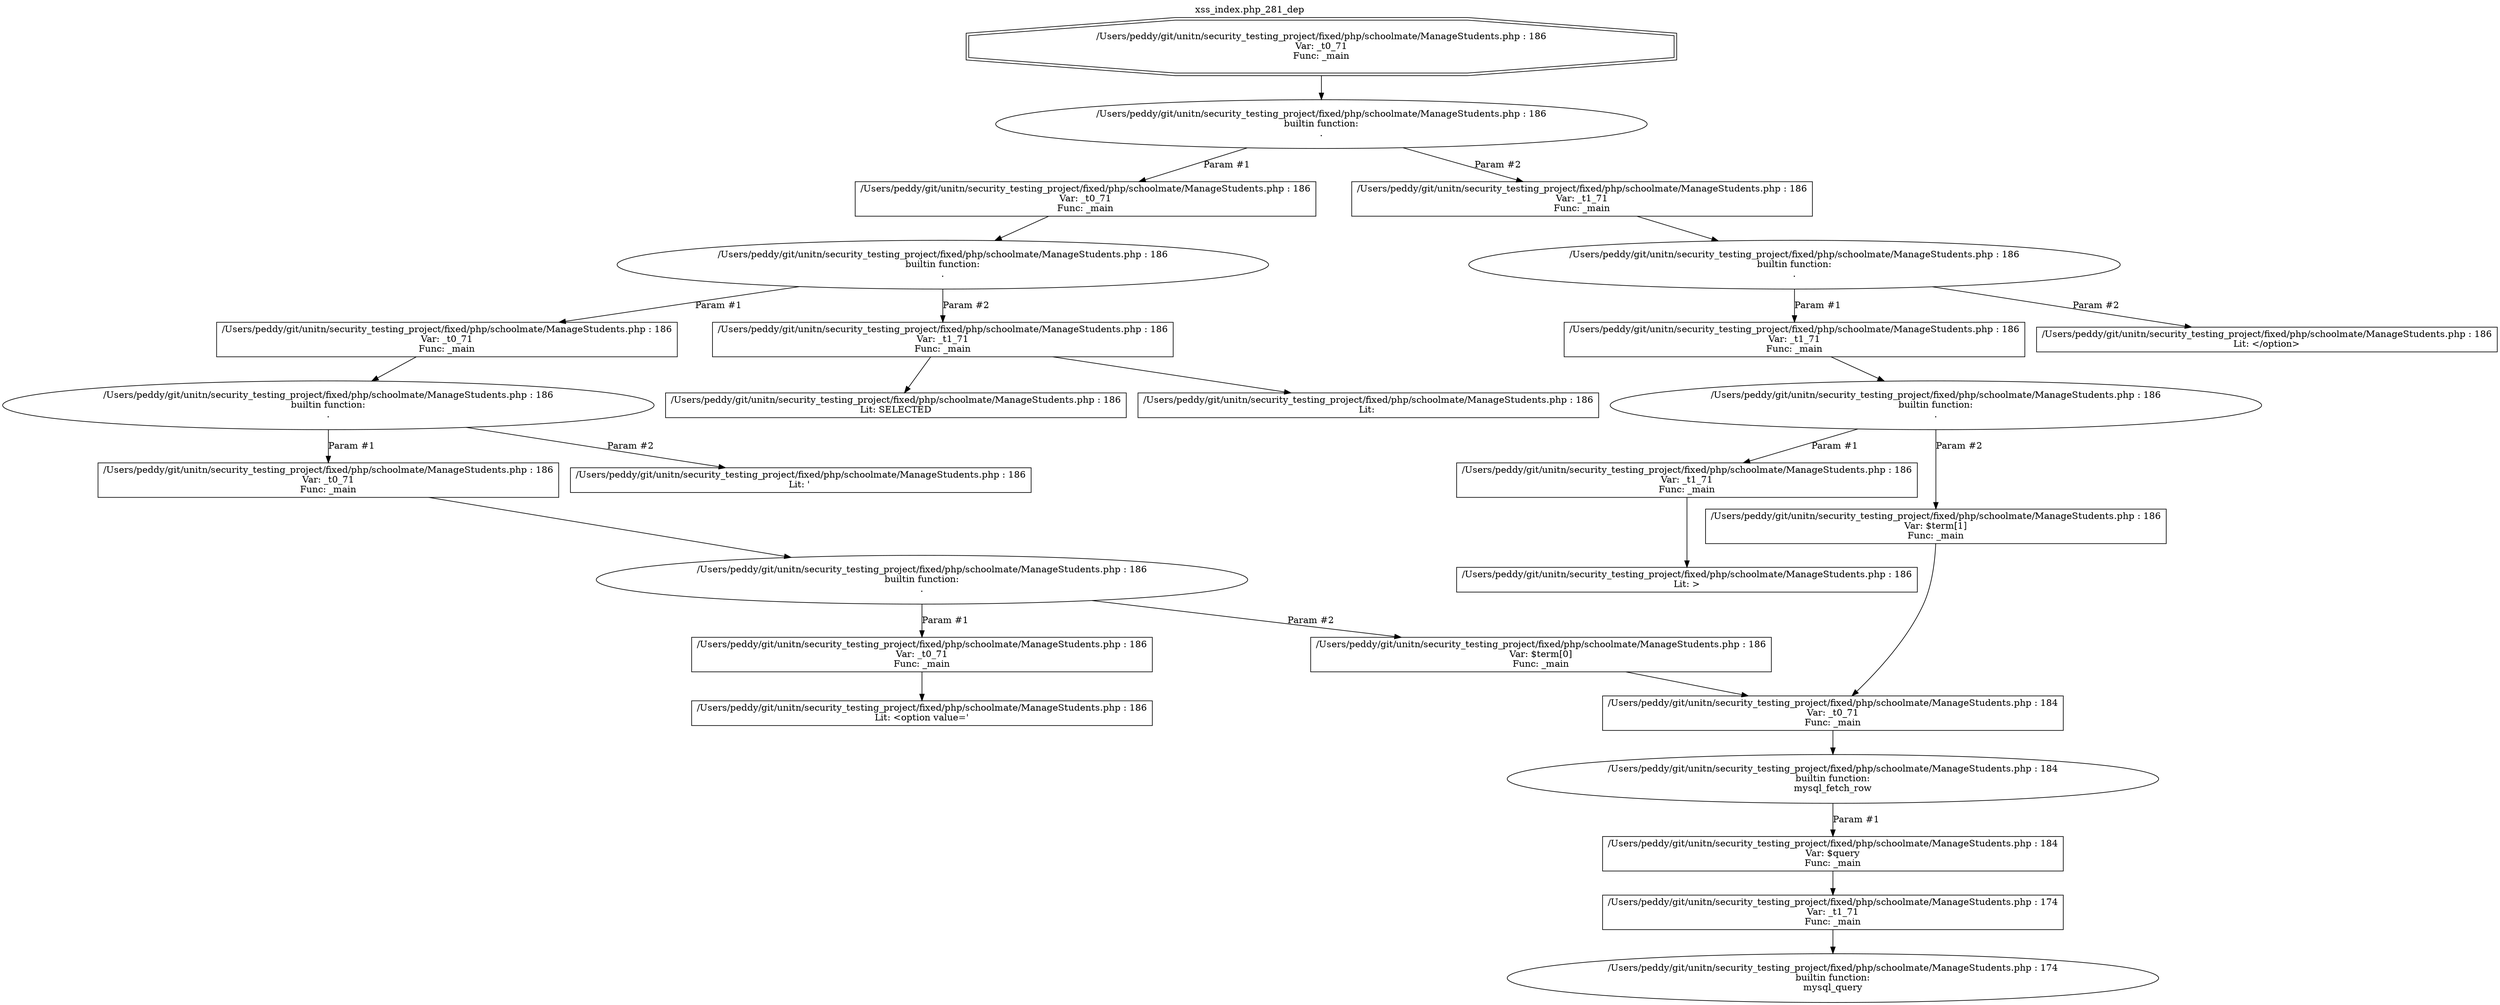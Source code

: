 digraph cfg {
  label="xss_index.php_281_dep";
  labelloc=t;
  n1 [shape=doubleoctagon, label="/Users/peddy/git/unitn/security_testing_project/fixed/php/schoolmate/ManageStudents.php : 186\nVar: _t0_71\nFunc: _main\n"];
  n2 [shape=ellipse, label="/Users/peddy/git/unitn/security_testing_project/fixed/php/schoolmate/ManageStudents.php : 186\nbuiltin function:\n.\n"];
  n3 [shape=box, label="/Users/peddy/git/unitn/security_testing_project/fixed/php/schoolmate/ManageStudents.php : 186\nVar: _t0_71\nFunc: _main\n"];
  n4 [shape=ellipse, label="/Users/peddy/git/unitn/security_testing_project/fixed/php/schoolmate/ManageStudents.php : 186\nbuiltin function:\n.\n"];
  n5 [shape=box, label="/Users/peddy/git/unitn/security_testing_project/fixed/php/schoolmate/ManageStudents.php : 186\nVar: _t0_71\nFunc: _main\n"];
  n6 [shape=ellipse, label="/Users/peddy/git/unitn/security_testing_project/fixed/php/schoolmate/ManageStudents.php : 186\nbuiltin function:\n.\n"];
  n7 [shape=box, label="/Users/peddy/git/unitn/security_testing_project/fixed/php/schoolmate/ManageStudents.php : 186\nVar: _t0_71\nFunc: _main\n"];
  n8 [shape=ellipse, label="/Users/peddy/git/unitn/security_testing_project/fixed/php/schoolmate/ManageStudents.php : 186\nbuiltin function:\n.\n"];
  n9 [shape=box, label="/Users/peddy/git/unitn/security_testing_project/fixed/php/schoolmate/ManageStudents.php : 186\nVar: _t0_71\nFunc: _main\n"];
  n10 [shape=box, label="/Users/peddy/git/unitn/security_testing_project/fixed/php/schoolmate/ManageStudents.php : 186\nLit: <option value='\n"];
  n11 [shape=box, label="/Users/peddy/git/unitn/security_testing_project/fixed/php/schoolmate/ManageStudents.php : 186\nVar: $term[0]\nFunc: _main\n"];
  n12 [shape=box, label="/Users/peddy/git/unitn/security_testing_project/fixed/php/schoolmate/ManageStudents.php : 184\nVar: _t0_71\nFunc: _main\n"];
  n13 [shape=ellipse, label="/Users/peddy/git/unitn/security_testing_project/fixed/php/schoolmate/ManageStudents.php : 184\nbuiltin function:\nmysql_fetch_row\n"];
  n14 [shape=box, label="/Users/peddy/git/unitn/security_testing_project/fixed/php/schoolmate/ManageStudents.php : 184\nVar: $query\nFunc: _main\n"];
  n15 [shape=box, label="/Users/peddy/git/unitn/security_testing_project/fixed/php/schoolmate/ManageStudents.php : 174\nVar: _t1_71\nFunc: _main\n"];
  n16 [shape=ellipse, label="/Users/peddy/git/unitn/security_testing_project/fixed/php/schoolmate/ManageStudents.php : 174\nbuiltin function:\nmysql_query\n"];
  n17 [shape=box, label="/Users/peddy/git/unitn/security_testing_project/fixed/php/schoolmate/ManageStudents.php : 186\nLit: ' \n"];
  n18 [shape=box, label="/Users/peddy/git/unitn/security_testing_project/fixed/php/schoolmate/ManageStudents.php : 186\nVar: _t1_71\nFunc: _main\n"];
  n19 [shape=box, label="/Users/peddy/git/unitn/security_testing_project/fixed/php/schoolmate/ManageStudents.php : 186\nLit: SELECTED\n"];
  n20 [shape=box, label="/Users/peddy/git/unitn/security_testing_project/fixed/php/schoolmate/ManageStudents.php : 186\nLit: \n"];
  n21 [shape=box, label="/Users/peddy/git/unitn/security_testing_project/fixed/php/schoolmate/ManageStudents.php : 186\nVar: _t1_71\nFunc: _main\n"];
  n22 [shape=ellipse, label="/Users/peddy/git/unitn/security_testing_project/fixed/php/schoolmate/ManageStudents.php : 186\nbuiltin function:\n.\n"];
  n23 [shape=box, label="/Users/peddy/git/unitn/security_testing_project/fixed/php/schoolmate/ManageStudents.php : 186\nVar: _t1_71\nFunc: _main\n"];
  n24 [shape=ellipse, label="/Users/peddy/git/unitn/security_testing_project/fixed/php/schoolmate/ManageStudents.php : 186\nbuiltin function:\n.\n"];
  n25 [shape=box, label="/Users/peddy/git/unitn/security_testing_project/fixed/php/schoolmate/ManageStudents.php : 186\nVar: _t1_71\nFunc: _main\n"];
  n26 [shape=box, label="/Users/peddy/git/unitn/security_testing_project/fixed/php/schoolmate/ManageStudents.php : 186\nLit: >\n"];
  n27 [shape=box, label="/Users/peddy/git/unitn/security_testing_project/fixed/php/schoolmate/ManageStudents.php : 186\nVar: $term[1]\nFunc: _main\n"];
  n28 [shape=box, label="/Users/peddy/git/unitn/security_testing_project/fixed/php/schoolmate/ManageStudents.php : 186\nLit: </option>\n"];
  n1 -> n2;
  n3 -> n4;
  n5 -> n6;
  n7 -> n8;
  n9 -> n10;
  n8 -> n9[label="Param #1"];
  n8 -> n11[label="Param #2"];
  n12 -> n13;
  n15 -> n16;
  n14 -> n15;
  n13 -> n14[label="Param #1"];
  n11 -> n12;
  n6 -> n7[label="Param #1"];
  n6 -> n17[label="Param #2"];
  n4 -> n5[label="Param #1"];
  n4 -> n18[label="Param #2"];
  n18 -> n19;
  n18 -> n20;
  n2 -> n3[label="Param #1"];
  n2 -> n21[label="Param #2"];
  n21 -> n22;
  n23 -> n24;
  n25 -> n26;
  n24 -> n25[label="Param #1"];
  n24 -> n27[label="Param #2"];
  n27 -> n12;
  n22 -> n23[label="Param #1"];
  n22 -> n28[label="Param #2"];
}

